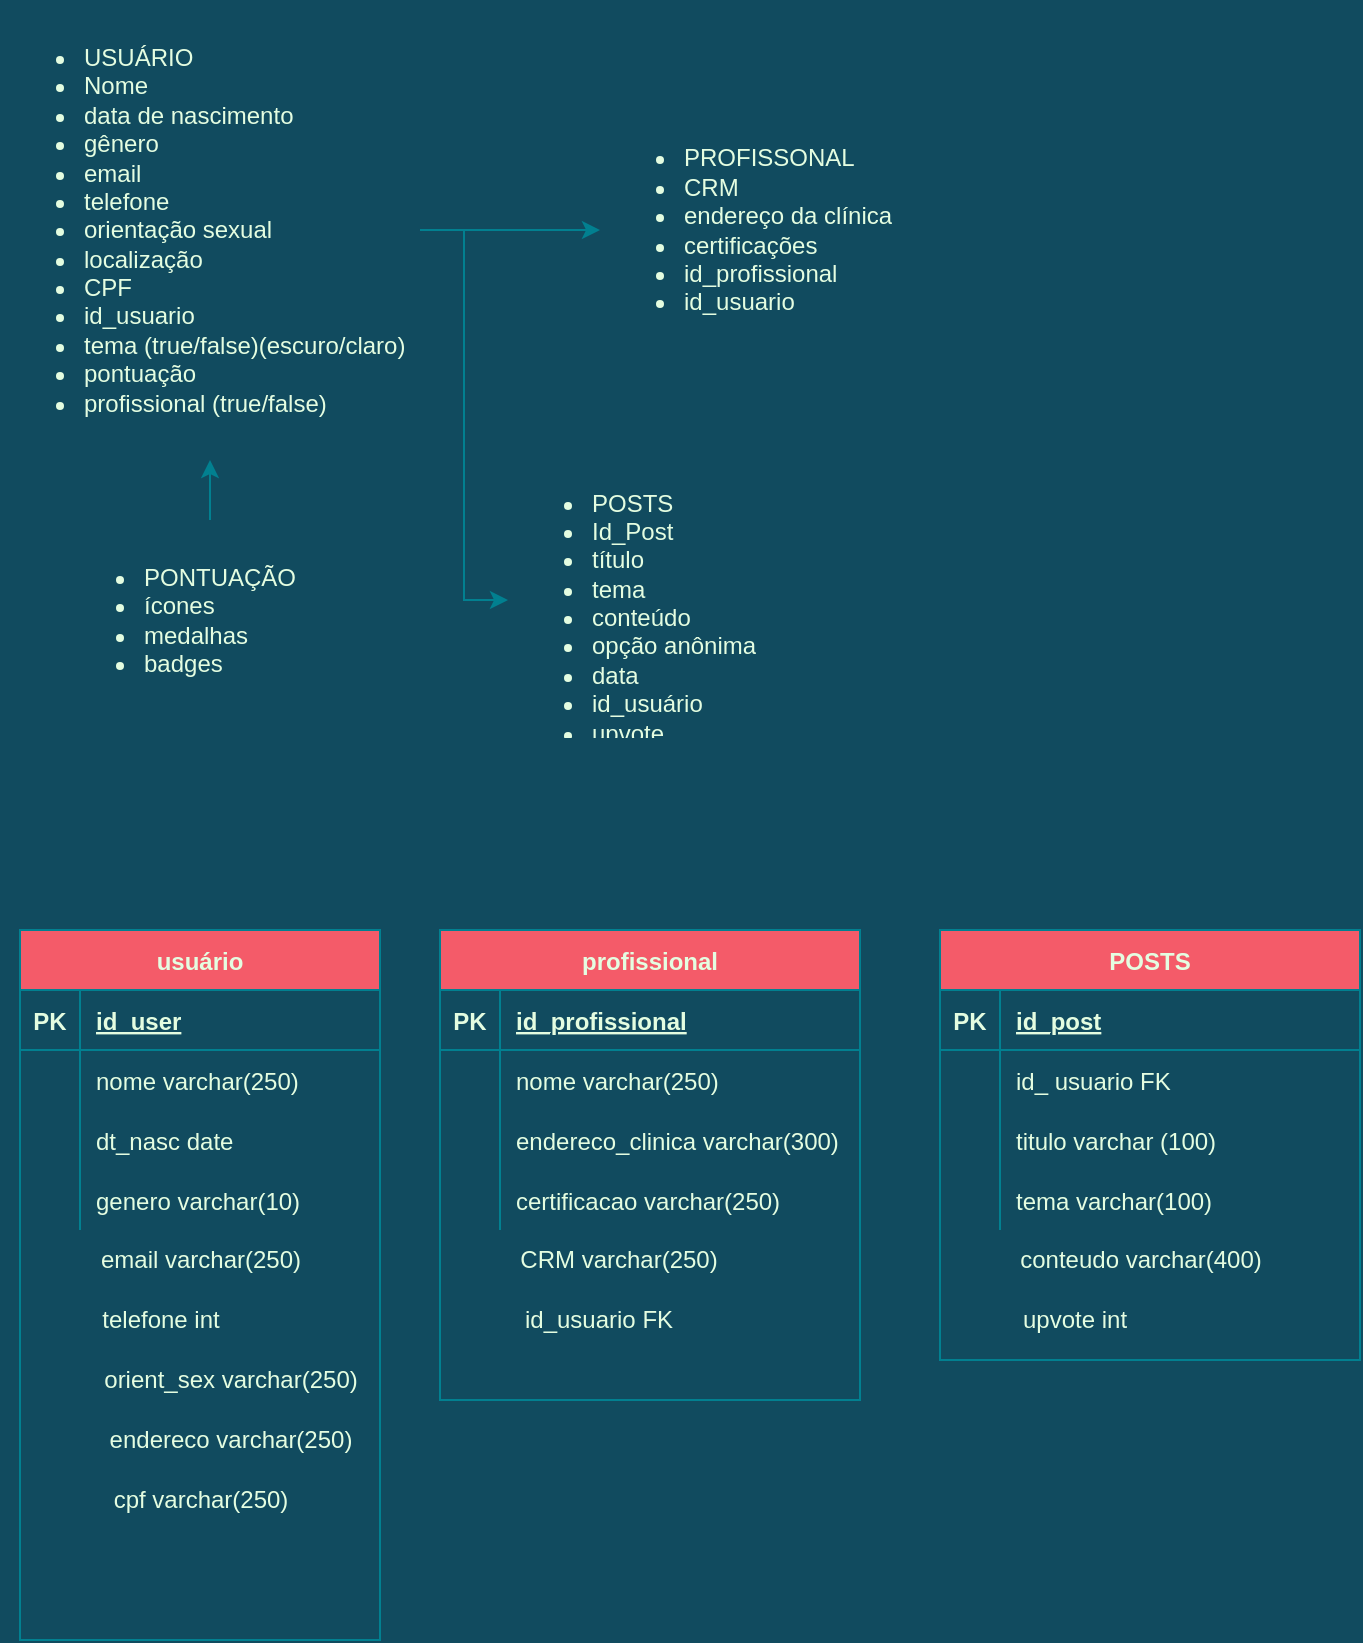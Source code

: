 <mxfile version="14.6.13" type="github"><diagram id="E77MrbBCc-w8efKVutkF" name="Page-1"><mxGraphModel dx="1635" dy="913" grid="1" gridSize="10" guides="1" tooltips="1" connect="1" arrows="1" fold="1" page="1" pageScale="1" pageWidth="827" pageHeight="1169" background="#114B5F" math="0" shadow="0"><root><mxCell id="0"/><mxCell id="1" parent="0"/><mxCell id="0QFf-jiM19NWwkTzQTnm-1" style="edgeStyle=orthogonalEdgeStyle;rounded=0;orthogonalLoop=1;jettySize=auto;html=1;exitX=1;exitY=0.5;exitDx=0;exitDy=0;labelBackgroundColor=#114B5F;strokeColor=#028090;fontColor=#E4FDE1;" edge="1" parent="1" source="0QFf-jiM19NWwkTzQTnm-3" target="0QFf-jiM19NWwkTzQTnm-4"><mxGeometry relative="1" as="geometry"/></mxCell><mxCell id="0QFf-jiM19NWwkTzQTnm-2" style="edgeStyle=orthogonalEdgeStyle;rounded=0;orthogonalLoop=1;jettySize=auto;html=1;labelBackgroundColor=#114B5F;strokeColor=#028090;fontColor=#E4FDE1;" edge="1" parent="1" source="0QFf-jiM19NWwkTzQTnm-3" target="0QFf-jiM19NWwkTzQTnm-5"><mxGeometry relative="1" as="geometry"/></mxCell><mxCell id="0QFf-jiM19NWwkTzQTnm-3" value="&lt;ul&gt;&lt;li&gt;USUÁRIO&lt;/li&gt;&lt;li&gt;Nome&lt;/li&gt;&lt;li&gt;data de nascimento&lt;/li&gt;&lt;li&gt;gênero&lt;/li&gt;&lt;li&gt;email&lt;/li&gt;&lt;li&gt;telefone&lt;/li&gt;&lt;li&gt;orientação sexual&lt;/li&gt;&lt;li&gt;localização&lt;/li&gt;&lt;li&gt;CPF&lt;/li&gt;&lt;li&gt;id_usuario&lt;/li&gt;&lt;li&gt;tema (true/false)(escuro/claro)&lt;/li&gt;&lt;li&gt;pontuação&lt;/li&gt;&lt;li&gt;profissional (true/false)&lt;/li&gt;&lt;/ul&gt;" style="text;strokeColor=none;fillColor=none;html=1;whiteSpace=wrap;verticalAlign=middle;overflow=hidden;fontColor=#E4FDE1;" vertex="1" parent="1"><mxGeometry x="40" y="40" width="210" height="230" as="geometry"/></mxCell><mxCell id="0QFf-jiM19NWwkTzQTnm-4" value="&lt;ul&gt;&lt;li&gt;PROFISSONAL&lt;/li&gt;&lt;li&gt;&lt;span&gt;CRM&lt;/span&gt;&lt;br&gt;&lt;/li&gt;&lt;li&gt;endereço da clínica&lt;/li&gt;&lt;li&gt;certificações&lt;/li&gt;&lt;li&gt;id_profissional&lt;/li&gt;&lt;li&gt;id_usuario&lt;/li&gt;&lt;/ul&gt;" style="text;strokeColor=none;fillColor=none;html=1;whiteSpace=wrap;verticalAlign=middle;overflow=hidden;fontColor=#E4FDE1;" vertex="1" parent="1"><mxGeometry x="340" y="70" width="156" height="170" as="geometry"/></mxCell><mxCell id="0QFf-jiM19NWwkTzQTnm-5" value="&lt;ul&gt;&lt;li&gt;POSTS&lt;/li&gt;&lt;li&gt;Id_Post&lt;/li&gt;&lt;li&gt;título&lt;/li&gt;&lt;li&gt;tema&lt;/li&gt;&lt;li&gt;conteúdo&lt;/li&gt;&lt;li&gt;opção anônima&lt;/li&gt;&lt;li&gt;data&lt;/li&gt;&lt;li&gt;id_usuário&lt;/li&gt;&lt;li&gt;upvote&lt;/li&gt;&lt;/ul&gt;" style="text;strokeColor=none;fillColor=none;html=1;whiteSpace=wrap;verticalAlign=middle;overflow=hidden;fontColor=#E4FDE1;" vertex="1" parent="1"><mxGeometry x="294" y="270" width="160" height="140" as="geometry"/></mxCell><mxCell id="0QFf-jiM19NWwkTzQTnm-6" style="edgeStyle=orthogonalEdgeStyle;rounded=0;orthogonalLoop=1;jettySize=auto;html=1;labelBackgroundColor=#114B5F;strokeColor=#028090;fontColor=#E4FDE1;" edge="1" parent="1" source="0QFf-jiM19NWwkTzQTnm-7" target="0QFf-jiM19NWwkTzQTnm-3"><mxGeometry relative="1" as="geometry"/></mxCell><mxCell id="0QFf-jiM19NWwkTzQTnm-7" value="&lt;ul&gt;&lt;li&gt;PONTUAÇÃO&lt;/li&gt;&lt;li&gt;ícones&lt;/li&gt;&lt;li&gt;medalhas&lt;/li&gt;&lt;li&gt;badges&lt;/li&gt;&lt;/ul&gt;" style="text;strokeColor=none;fillColor=none;html=1;whiteSpace=wrap;verticalAlign=middle;overflow=hidden;fontColor=#E4FDE1;" vertex="1" parent="1"><mxGeometry x="70" y="300" width="150" height="100" as="geometry"/></mxCell><mxCell id="0QFf-jiM19NWwkTzQTnm-13" value="usuário" style="shape=table;startSize=30;container=1;collapsible=1;childLayout=tableLayout;fixedRows=1;rowLines=0;fontStyle=1;align=center;resizeLast=1;fillColor=#F45B69;strokeColor=#028090;fontColor=#E4FDE1;" vertex="1" parent="1"><mxGeometry x="50" y="505" width="180" height="355" as="geometry"><mxRectangle x="50" y="505" width="80" height="30" as="alternateBounds"/></mxGeometry></mxCell><mxCell id="0QFf-jiM19NWwkTzQTnm-14" value="" style="shape=partialRectangle;collapsible=0;dropTarget=0;pointerEvents=0;fillColor=none;top=0;left=0;bottom=1;right=0;points=[[0,0.5],[1,0.5]];portConstraint=eastwest;strokeColor=#028090;fontColor=#E4FDE1;" vertex="1" parent="0QFf-jiM19NWwkTzQTnm-13"><mxGeometry y="30" width="180" height="30" as="geometry"/></mxCell><mxCell id="0QFf-jiM19NWwkTzQTnm-15" value="PK" style="shape=partialRectangle;connectable=0;fillColor=none;top=0;left=0;bottom=0;right=0;fontStyle=1;overflow=hidden;strokeColor=#028090;fontColor=#E4FDE1;" vertex="1" parent="0QFf-jiM19NWwkTzQTnm-14"><mxGeometry width="30" height="30" as="geometry"/></mxCell><mxCell id="0QFf-jiM19NWwkTzQTnm-16" value="id_user" style="shape=partialRectangle;connectable=0;fillColor=none;top=0;left=0;bottom=0;right=0;align=left;spacingLeft=6;fontStyle=5;overflow=hidden;strokeColor=#028090;fontColor=#E4FDE1;" vertex="1" parent="0QFf-jiM19NWwkTzQTnm-14"><mxGeometry x="30" width="150" height="30" as="geometry"/></mxCell><mxCell id="0QFf-jiM19NWwkTzQTnm-17" value="" style="shape=partialRectangle;collapsible=0;dropTarget=0;pointerEvents=0;fillColor=none;top=0;left=0;bottom=0;right=0;points=[[0,0.5],[1,0.5]];portConstraint=eastwest;strokeColor=#028090;fontColor=#E4FDE1;" vertex="1" parent="0QFf-jiM19NWwkTzQTnm-13"><mxGeometry y="60" width="180" height="30" as="geometry"/></mxCell><mxCell id="0QFf-jiM19NWwkTzQTnm-18" value="" style="shape=partialRectangle;connectable=0;fillColor=none;top=0;left=0;bottom=0;right=0;editable=1;overflow=hidden;strokeColor=#028090;fontColor=#E4FDE1;" vertex="1" parent="0QFf-jiM19NWwkTzQTnm-17"><mxGeometry width="30" height="30" as="geometry"/></mxCell><mxCell id="0QFf-jiM19NWwkTzQTnm-19" value="nome varchar(250)" style="shape=partialRectangle;connectable=0;fillColor=none;top=0;left=0;bottom=0;right=0;align=left;spacingLeft=6;overflow=hidden;strokeColor=#028090;fontColor=#E4FDE1;" vertex="1" parent="0QFf-jiM19NWwkTzQTnm-17"><mxGeometry x="30" width="150" height="30" as="geometry"/></mxCell><mxCell id="0QFf-jiM19NWwkTzQTnm-20" value="" style="shape=partialRectangle;collapsible=0;dropTarget=0;pointerEvents=0;fillColor=none;top=0;left=0;bottom=0;right=0;points=[[0,0.5],[1,0.5]];portConstraint=eastwest;strokeColor=#028090;fontColor=#E4FDE1;" vertex="1" parent="0QFf-jiM19NWwkTzQTnm-13"><mxGeometry y="90" width="180" height="30" as="geometry"/></mxCell><mxCell id="0QFf-jiM19NWwkTzQTnm-21" value="" style="shape=partialRectangle;connectable=0;fillColor=none;top=0;left=0;bottom=0;right=0;editable=1;overflow=hidden;strokeColor=#028090;fontColor=#E4FDE1;" vertex="1" parent="0QFf-jiM19NWwkTzQTnm-20"><mxGeometry width="30" height="30" as="geometry"/></mxCell><mxCell id="0QFf-jiM19NWwkTzQTnm-22" value="dt_nasc date" style="shape=partialRectangle;connectable=0;fillColor=none;top=0;left=0;bottom=0;right=0;align=left;spacingLeft=6;overflow=hidden;strokeColor=#028090;fontColor=#E4FDE1;" vertex="1" parent="0QFf-jiM19NWwkTzQTnm-20"><mxGeometry x="30" width="150" height="30" as="geometry"/></mxCell><mxCell id="0QFf-jiM19NWwkTzQTnm-23" value="" style="shape=partialRectangle;collapsible=0;dropTarget=0;pointerEvents=0;fillColor=none;top=0;left=0;bottom=0;right=0;points=[[0,0.5],[1,0.5]];portConstraint=eastwest;strokeColor=#028090;fontColor=#E4FDE1;" vertex="1" parent="0QFf-jiM19NWwkTzQTnm-13"><mxGeometry y="120" width="180" height="30" as="geometry"/></mxCell><mxCell id="0QFf-jiM19NWwkTzQTnm-24" value="" style="shape=partialRectangle;connectable=0;fillColor=none;top=0;left=0;bottom=0;right=0;editable=1;overflow=hidden;strokeColor=#028090;fontColor=#E4FDE1;" vertex="1" parent="0QFf-jiM19NWwkTzQTnm-23"><mxGeometry width="30" height="30" as="geometry"/></mxCell><mxCell id="0QFf-jiM19NWwkTzQTnm-25" value="genero varchar(10)" style="shape=partialRectangle;connectable=0;fillColor=none;top=0;left=0;bottom=0;right=0;align=left;spacingLeft=6;overflow=hidden;strokeColor=#028090;fontColor=#E4FDE1;" vertex="1" parent="0QFf-jiM19NWwkTzQTnm-23"><mxGeometry x="30" width="150" height="30" as="geometry"/></mxCell><mxCell id="0QFf-jiM19NWwkTzQTnm-26" value="email varchar(250)" style="text;html=1;align=center;verticalAlign=middle;resizable=0;points=[];autosize=1;strokeColor=none;fontColor=#E4FDE1;" vertex="1" parent="1"><mxGeometry x="80" y="660" width="120" height="20" as="geometry"/></mxCell><mxCell id="0QFf-jiM19NWwkTzQTnm-27" value="telefone int" style="text;html=1;align=center;verticalAlign=middle;resizable=0;points=[];autosize=1;strokeColor=none;fontColor=#E4FDE1;" vertex="1" parent="1"><mxGeometry x="85" y="690" width="70" height="20" as="geometry"/></mxCell><mxCell id="0QFf-jiM19NWwkTzQTnm-28" value="orient_sex varchar(250)" style="text;html=1;align=center;verticalAlign=middle;resizable=0;points=[];autosize=1;strokeColor=none;fontColor=#E4FDE1;" vertex="1" parent="1"><mxGeometry x="85" y="720" width="140" height="20" as="geometry"/></mxCell><mxCell id="0QFf-jiM19NWwkTzQTnm-29" value="endereco varchar(250)" style="text;html=1;align=center;verticalAlign=middle;resizable=0;points=[];autosize=1;strokeColor=none;fontColor=#E4FDE1;" vertex="1" parent="1"><mxGeometry x="85" y="750" width="140" height="20" as="geometry"/></mxCell><mxCell id="0QFf-jiM19NWwkTzQTnm-31" value="cpf varchar(250)" style="text;html=1;align=center;verticalAlign=middle;resizable=0;points=[];autosize=1;strokeColor=none;fontColor=#E4FDE1;" vertex="1" parent="1"><mxGeometry x="90" y="780" width="100" height="20" as="geometry"/></mxCell><mxCell id="0QFf-jiM19NWwkTzQTnm-33" value="profissional" style="shape=table;startSize=30;container=1;collapsible=1;childLayout=tableLayout;fixedRows=1;rowLines=0;fontStyle=1;align=center;resizeLast=1;fillColor=#F45B69;strokeColor=#028090;fontColor=#E4FDE1;" vertex="1" parent="1"><mxGeometry x="260" y="505" width="210" height="235" as="geometry"><mxRectangle x="50" y="505" width="80" height="30" as="alternateBounds"/></mxGeometry></mxCell><mxCell id="0QFf-jiM19NWwkTzQTnm-34" value="" style="shape=partialRectangle;collapsible=0;dropTarget=0;pointerEvents=0;fillColor=none;top=0;left=0;bottom=1;right=0;points=[[0,0.5],[1,0.5]];portConstraint=eastwest;strokeColor=#028090;fontColor=#E4FDE1;" vertex="1" parent="0QFf-jiM19NWwkTzQTnm-33"><mxGeometry y="30" width="210" height="30" as="geometry"/></mxCell><mxCell id="0QFf-jiM19NWwkTzQTnm-35" value="PK" style="shape=partialRectangle;connectable=0;fillColor=none;top=0;left=0;bottom=0;right=0;fontStyle=1;overflow=hidden;strokeColor=#028090;fontColor=#E4FDE1;" vertex="1" parent="0QFf-jiM19NWwkTzQTnm-34"><mxGeometry width="30" height="30" as="geometry"/></mxCell><mxCell id="0QFf-jiM19NWwkTzQTnm-36" value="id_profissional" style="shape=partialRectangle;connectable=0;fillColor=none;top=0;left=0;bottom=0;right=0;align=left;spacingLeft=6;fontStyle=5;overflow=hidden;strokeColor=#028090;fontColor=#E4FDE1;" vertex="1" parent="0QFf-jiM19NWwkTzQTnm-34"><mxGeometry x="30" width="180" height="30" as="geometry"/></mxCell><mxCell id="0QFf-jiM19NWwkTzQTnm-37" value="" style="shape=partialRectangle;collapsible=0;dropTarget=0;pointerEvents=0;fillColor=none;top=0;left=0;bottom=0;right=0;points=[[0,0.5],[1,0.5]];portConstraint=eastwest;strokeColor=#028090;fontColor=#E4FDE1;" vertex="1" parent="0QFf-jiM19NWwkTzQTnm-33"><mxGeometry y="60" width="210" height="30" as="geometry"/></mxCell><mxCell id="0QFf-jiM19NWwkTzQTnm-38" value="" style="shape=partialRectangle;connectable=0;fillColor=none;top=0;left=0;bottom=0;right=0;editable=1;overflow=hidden;strokeColor=#028090;fontColor=#E4FDE1;" vertex="1" parent="0QFf-jiM19NWwkTzQTnm-37"><mxGeometry width="30" height="30" as="geometry"/></mxCell><mxCell id="0QFf-jiM19NWwkTzQTnm-39" value="nome varchar(250)" style="shape=partialRectangle;connectable=0;fillColor=none;top=0;left=0;bottom=0;right=0;align=left;spacingLeft=6;overflow=hidden;strokeColor=#028090;fontColor=#E4FDE1;" vertex="1" parent="0QFf-jiM19NWwkTzQTnm-37"><mxGeometry x="30" width="180" height="30" as="geometry"/></mxCell><mxCell id="0QFf-jiM19NWwkTzQTnm-40" value="" style="shape=partialRectangle;collapsible=0;dropTarget=0;pointerEvents=0;fillColor=none;top=0;left=0;bottom=0;right=0;points=[[0,0.5],[1,0.5]];portConstraint=eastwest;strokeColor=#028090;fontColor=#E4FDE1;" vertex="1" parent="0QFf-jiM19NWwkTzQTnm-33"><mxGeometry y="90" width="210" height="30" as="geometry"/></mxCell><mxCell id="0QFf-jiM19NWwkTzQTnm-41" value="" style="shape=partialRectangle;connectable=0;fillColor=none;top=0;left=0;bottom=0;right=0;editable=1;overflow=hidden;strokeColor=#028090;fontColor=#E4FDE1;" vertex="1" parent="0QFf-jiM19NWwkTzQTnm-40"><mxGeometry width="30" height="30" as="geometry"/></mxCell><mxCell id="0QFf-jiM19NWwkTzQTnm-42" value="endereco_clinica varchar(300)" style="shape=partialRectangle;connectable=0;fillColor=none;top=0;left=0;bottom=0;right=0;align=left;spacingLeft=6;overflow=hidden;strokeColor=#028090;fontColor=#E4FDE1;" vertex="1" parent="0QFf-jiM19NWwkTzQTnm-40"><mxGeometry x="30" width="180" height="30" as="geometry"/></mxCell><mxCell id="0QFf-jiM19NWwkTzQTnm-43" value="" style="shape=partialRectangle;collapsible=0;dropTarget=0;pointerEvents=0;fillColor=none;top=0;left=0;bottom=0;right=0;points=[[0,0.5],[1,0.5]];portConstraint=eastwest;strokeColor=#028090;fontColor=#E4FDE1;" vertex="1" parent="0QFf-jiM19NWwkTzQTnm-33"><mxGeometry y="120" width="210" height="30" as="geometry"/></mxCell><mxCell id="0QFf-jiM19NWwkTzQTnm-44" value="" style="shape=partialRectangle;connectable=0;fillColor=none;top=0;left=0;bottom=0;right=0;editable=1;overflow=hidden;strokeColor=#028090;fontColor=#E4FDE1;" vertex="1" parent="0QFf-jiM19NWwkTzQTnm-43"><mxGeometry width="30" height="30" as="geometry"/></mxCell><mxCell id="0QFf-jiM19NWwkTzQTnm-45" value="certificacao varchar(250)" style="shape=partialRectangle;connectable=0;fillColor=none;top=0;left=0;bottom=0;right=0;align=left;spacingLeft=6;overflow=hidden;strokeColor=#028090;fontColor=#E4FDE1;" vertex="1" parent="0QFf-jiM19NWwkTzQTnm-43"><mxGeometry x="30" width="180" height="30" as="geometry"/></mxCell><mxCell id="0QFf-jiM19NWwkTzQTnm-46" value="id_usuario FK" style="text;html=1;align=center;verticalAlign=middle;resizable=0;points=[];autosize=1;strokeColor=none;fontColor=#E4FDE1;" vertex="1" parent="1"><mxGeometry x="294" y="690" width="90" height="20" as="geometry"/></mxCell><mxCell id="0QFf-jiM19NWwkTzQTnm-47" value="POSTS" style="shape=table;startSize=30;container=1;collapsible=1;childLayout=tableLayout;fixedRows=1;rowLines=0;fontStyle=1;align=center;resizeLast=1;fillColor=#F45B69;strokeColor=#028090;fontColor=#E4FDE1;" vertex="1" parent="1"><mxGeometry x="510" y="505" width="210" height="215" as="geometry"><mxRectangle x="50" y="505" width="80" height="30" as="alternateBounds"/></mxGeometry></mxCell><mxCell id="0QFf-jiM19NWwkTzQTnm-48" value="" style="shape=partialRectangle;collapsible=0;dropTarget=0;pointerEvents=0;fillColor=none;top=0;left=0;bottom=1;right=0;points=[[0,0.5],[1,0.5]];portConstraint=eastwest;strokeColor=#028090;fontColor=#E4FDE1;" vertex="1" parent="0QFf-jiM19NWwkTzQTnm-47"><mxGeometry y="30" width="210" height="30" as="geometry"/></mxCell><mxCell id="0QFf-jiM19NWwkTzQTnm-49" value="PK" style="shape=partialRectangle;connectable=0;fillColor=none;top=0;left=0;bottom=0;right=0;fontStyle=1;overflow=hidden;strokeColor=#028090;fontColor=#E4FDE1;" vertex="1" parent="0QFf-jiM19NWwkTzQTnm-48"><mxGeometry width="30" height="30" as="geometry"/></mxCell><mxCell id="0QFf-jiM19NWwkTzQTnm-50" value="id_post" style="shape=partialRectangle;connectable=0;fillColor=none;top=0;left=0;bottom=0;right=0;align=left;spacingLeft=6;fontStyle=5;overflow=hidden;strokeColor=#028090;fontColor=#E4FDE1;" vertex="1" parent="0QFf-jiM19NWwkTzQTnm-48"><mxGeometry x="30" width="180" height="30" as="geometry"/></mxCell><mxCell id="0QFf-jiM19NWwkTzQTnm-51" value="" style="shape=partialRectangle;collapsible=0;dropTarget=0;pointerEvents=0;fillColor=none;top=0;left=0;bottom=0;right=0;points=[[0,0.5],[1,0.5]];portConstraint=eastwest;strokeColor=#028090;fontColor=#E4FDE1;" vertex="1" parent="0QFf-jiM19NWwkTzQTnm-47"><mxGeometry y="60" width="210" height="30" as="geometry"/></mxCell><mxCell id="0QFf-jiM19NWwkTzQTnm-52" value="" style="shape=partialRectangle;connectable=0;fillColor=none;top=0;left=0;bottom=0;right=0;editable=1;overflow=hidden;strokeColor=#028090;fontColor=#E4FDE1;" vertex="1" parent="0QFf-jiM19NWwkTzQTnm-51"><mxGeometry width="30" height="30" as="geometry"/></mxCell><mxCell id="0QFf-jiM19NWwkTzQTnm-53" value="id_ usuario FK" style="shape=partialRectangle;connectable=0;fillColor=none;top=0;left=0;bottom=0;right=0;align=left;spacingLeft=6;overflow=hidden;strokeColor=#028090;fontColor=#E4FDE1;" vertex="1" parent="0QFf-jiM19NWwkTzQTnm-51"><mxGeometry x="30" width="180" height="30" as="geometry"/></mxCell><mxCell id="0QFf-jiM19NWwkTzQTnm-54" value="" style="shape=partialRectangle;collapsible=0;dropTarget=0;pointerEvents=0;fillColor=none;top=0;left=0;bottom=0;right=0;points=[[0,0.5],[1,0.5]];portConstraint=eastwest;strokeColor=#028090;fontColor=#E4FDE1;" vertex="1" parent="0QFf-jiM19NWwkTzQTnm-47"><mxGeometry y="90" width="210" height="30" as="geometry"/></mxCell><mxCell id="0QFf-jiM19NWwkTzQTnm-55" value="" style="shape=partialRectangle;connectable=0;fillColor=none;top=0;left=0;bottom=0;right=0;editable=1;overflow=hidden;strokeColor=#028090;fontColor=#E4FDE1;" vertex="1" parent="0QFf-jiM19NWwkTzQTnm-54"><mxGeometry width="30" height="30" as="geometry"/></mxCell><mxCell id="0QFf-jiM19NWwkTzQTnm-56" value="titulo varchar (100)" style="shape=partialRectangle;connectable=0;fillColor=none;top=0;left=0;bottom=0;right=0;align=left;spacingLeft=6;overflow=hidden;strokeColor=#028090;fontColor=#E4FDE1;" vertex="1" parent="0QFf-jiM19NWwkTzQTnm-54"><mxGeometry x="30" width="180" height="30" as="geometry"/></mxCell><mxCell id="0QFf-jiM19NWwkTzQTnm-57" value="" style="shape=partialRectangle;collapsible=0;dropTarget=0;pointerEvents=0;fillColor=none;top=0;left=0;bottom=0;right=0;points=[[0,0.5],[1,0.5]];portConstraint=eastwest;strokeColor=#028090;fontColor=#E4FDE1;" vertex="1" parent="0QFf-jiM19NWwkTzQTnm-47"><mxGeometry y="120" width="210" height="30" as="geometry"/></mxCell><mxCell id="0QFf-jiM19NWwkTzQTnm-58" value="" style="shape=partialRectangle;connectable=0;fillColor=none;top=0;left=0;bottom=0;right=0;editable=1;overflow=hidden;strokeColor=#028090;fontColor=#E4FDE1;" vertex="1" parent="0QFf-jiM19NWwkTzQTnm-57"><mxGeometry width="30" height="30" as="geometry"/></mxCell><mxCell id="0QFf-jiM19NWwkTzQTnm-59" value="tema varchar(100)" style="shape=partialRectangle;connectable=0;fillColor=none;top=0;left=0;bottom=0;right=0;align=left;spacingLeft=6;overflow=hidden;strokeColor=#028090;fontColor=#E4FDE1;" vertex="1" parent="0QFf-jiM19NWwkTzQTnm-57"><mxGeometry x="30" width="180" height="30" as="geometry"/></mxCell><mxCell id="0QFf-jiM19NWwkTzQTnm-60" value="conteudo varchar(400)" style="text;html=1;align=center;verticalAlign=middle;resizable=0;points=[];autosize=1;strokeColor=none;fontColor=#E4FDE1;" vertex="1" parent="1"><mxGeometry x="540" y="660" width="140" height="20" as="geometry"/></mxCell><mxCell id="0QFf-jiM19NWwkTzQTnm-61" value="upvote int" style="text;html=1;align=center;verticalAlign=middle;resizable=0;points=[];autosize=1;strokeColor=none;fontColor=#E4FDE1;" vertex="1" parent="1"><mxGeometry x="542" y="690" width="70" height="20" as="geometry"/></mxCell><mxCell id="0QFf-jiM19NWwkTzQTnm-62" value="CRM varchar(250)" style="text;html=1;align=center;verticalAlign=middle;resizable=0;points=[];autosize=1;strokeColor=none;fontColor=#E4FDE1;" vertex="1" parent="1"><mxGeometry x="294" y="660" width="110" height="20" as="geometry"/></mxCell></root></mxGraphModel></diagram></mxfile>